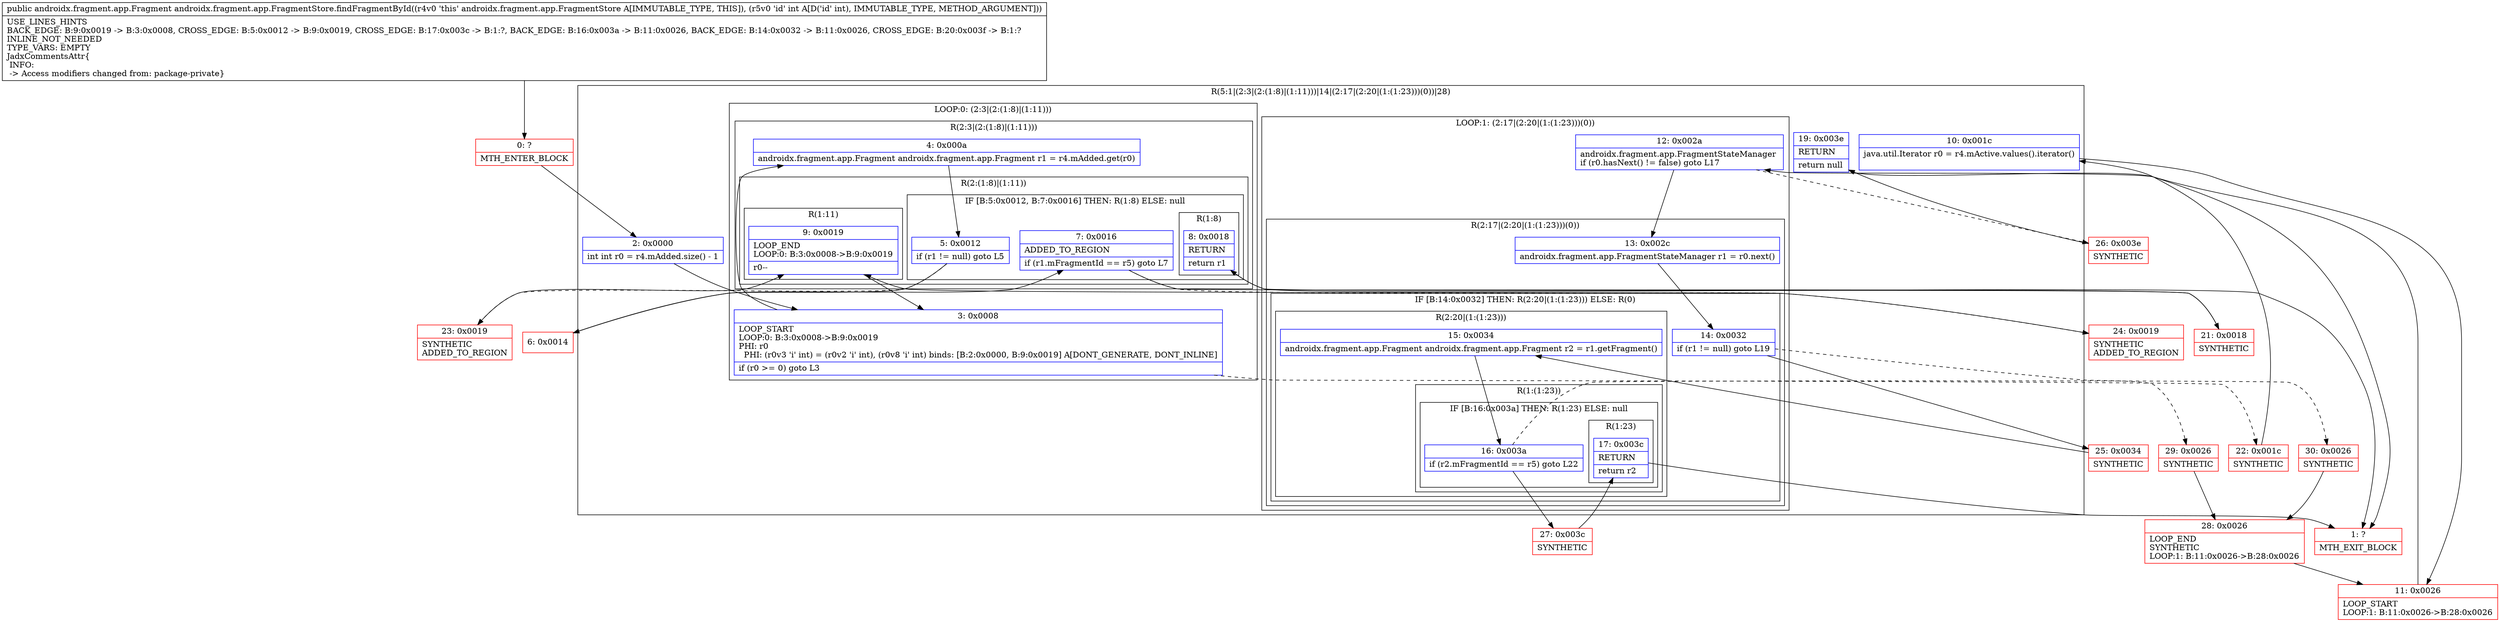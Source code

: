 digraph "CFG forandroidx.fragment.app.FragmentStore.findFragmentById(I)Landroidx\/fragment\/app\/Fragment;" {
subgraph cluster_Region_2038752710 {
label = "R(5:1|(2:3|(2:(1:8)|(1:11)))|14|(2:17|(2:20|(1:(1:23)))(0))|28)";
node [shape=record,color=blue];
Node_2 [shape=record,label="{2\:\ 0x0000|int int r0 = r4.mAdded.size() \- 1\l}"];
subgraph cluster_LoopRegion_1634886928 {
label = "LOOP:0: (2:3|(2:(1:8)|(1:11)))";
node [shape=record,color=blue];
Node_3 [shape=record,label="{3\:\ 0x0008|LOOP_START\lLOOP:0: B:3:0x0008\-\>B:9:0x0019\lPHI: r0 \l  PHI: (r0v3 'i' int) = (r0v2 'i' int), (r0v8 'i' int) binds: [B:2:0x0000, B:9:0x0019] A[DONT_GENERATE, DONT_INLINE]\l|if (r0 \>= 0) goto L3\l}"];
subgraph cluster_Region_1476639654 {
label = "R(2:3|(2:(1:8)|(1:11)))";
node [shape=record,color=blue];
Node_4 [shape=record,label="{4\:\ 0x000a|androidx.fragment.app.Fragment androidx.fragment.app.Fragment r1 = r4.mAdded.get(r0)\l}"];
subgraph cluster_Region_842302385 {
label = "R(2:(1:8)|(1:11))";
node [shape=record,color=blue];
subgraph cluster_IfRegion_181832390 {
label = "IF [B:5:0x0012, B:7:0x0016] THEN: R(1:8) ELSE: null";
node [shape=record,color=blue];
Node_5 [shape=record,label="{5\:\ 0x0012|if (r1 != null) goto L5\l}"];
Node_7 [shape=record,label="{7\:\ 0x0016|ADDED_TO_REGION\l|if (r1.mFragmentId == r5) goto L7\l}"];
subgraph cluster_Region_853833310 {
label = "R(1:8)";
node [shape=record,color=blue];
Node_8 [shape=record,label="{8\:\ 0x0018|RETURN\l|return r1\l}"];
}
}
subgraph cluster_Region_312816022 {
label = "R(1:11)";
node [shape=record,color=blue];
Node_9 [shape=record,label="{9\:\ 0x0019|LOOP_END\lLOOP:0: B:3:0x0008\-\>B:9:0x0019\l|r0\-\-\l}"];
}
}
}
}
Node_10 [shape=record,label="{10\:\ 0x001c|java.util.Iterator r0 = r4.mActive.values().iterator()\l\l}"];
subgraph cluster_LoopRegion_1505555846 {
label = "LOOP:1: (2:17|(2:20|(1:(1:23)))(0))";
node [shape=record,color=blue];
Node_12 [shape=record,label="{12\:\ 0x002a|androidx.fragment.app.FragmentStateManager \lif (r0.hasNext() != false) goto L17\l}"];
subgraph cluster_Region_82203566 {
label = "R(2:17|(2:20|(1:(1:23)))(0))";
node [shape=record,color=blue];
Node_13 [shape=record,label="{13\:\ 0x002c|androidx.fragment.app.FragmentStateManager r1 = r0.next()\l}"];
subgraph cluster_IfRegion_437862447 {
label = "IF [B:14:0x0032] THEN: R(2:20|(1:(1:23))) ELSE: R(0)";
node [shape=record,color=blue];
Node_14 [shape=record,label="{14\:\ 0x0032|if (r1 != null) goto L19\l}"];
subgraph cluster_Region_108519349 {
label = "R(2:20|(1:(1:23)))";
node [shape=record,color=blue];
Node_15 [shape=record,label="{15\:\ 0x0034|androidx.fragment.app.Fragment androidx.fragment.app.Fragment r2 = r1.getFragment()\l}"];
subgraph cluster_Region_212234710 {
label = "R(1:(1:23))";
node [shape=record,color=blue];
subgraph cluster_IfRegion_1952407694 {
label = "IF [B:16:0x003a] THEN: R(1:23) ELSE: null";
node [shape=record,color=blue];
Node_16 [shape=record,label="{16\:\ 0x003a|if (r2.mFragmentId == r5) goto L22\l}"];
subgraph cluster_Region_1338885650 {
label = "R(1:23)";
node [shape=record,color=blue];
Node_17 [shape=record,label="{17\:\ 0x003c|RETURN\l|return r2\l}"];
}
}
}
}
subgraph cluster_Region_839427329 {
label = "R(0)";
node [shape=record,color=blue];
}
}
}
}
Node_19 [shape=record,label="{19\:\ 0x003e|RETURN\l|return null\l}"];
}
Node_0 [shape=record,color=red,label="{0\:\ ?|MTH_ENTER_BLOCK\l}"];
Node_6 [shape=record,color=red,label="{6\:\ 0x0014}"];
Node_21 [shape=record,color=red,label="{21\:\ 0x0018|SYNTHETIC\l}"];
Node_1 [shape=record,color=red,label="{1\:\ ?|MTH_EXIT_BLOCK\l}"];
Node_24 [shape=record,color=red,label="{24\:\ 0x0019|SYNTHETIC\lADDED_TO_REGION\l}"];
Node_23 [shape=record,color=red,label="{23\:\ 0x0019|SYNTHETIC\lADDED_TO_REGION\l}"];
Node_22 [shape=record,color=red,label="{22\:\ 0x001c|SYNTHETIC\l}"];
Node_11 [shape=record,color=red,label="{11\:\ 0x0026|LOOP_START\lLOOP:1: B:11:0x0026\-\>B:28:0x0026\l}"];
Node_25 [shape=record,color=red,label="{25\:\ 0x0034|SYNTHETIC\l}"];
Node_27 [shape=record,color=red,label="{27\:\ 0x003c|SYNTHETIC\l}"];
Node_30 [shape=record,color=red,label="{30\:\ 0x0026|SYNTHETIC\l}"];
Node_28 [shape=record,color=red,label="{28\:\ 0x0026|LOOP_END\lSYNTHETIC\lLOOP:1: B:11:0x0026\-\>B:28:0x0026\l}"];
Node_29 [shape=record,color=red,label="{29\:\ 0x0026|SYNTHETIC\l}"];
Node_26 [shape=record,color=red,label="{26\:\ 0x003e|SYNTHETIC\l}"];
MethodNode[shape=record,label="{public androidx.fragment.app.Fragment androidx.fragment.app.FragmentStore.findFragmentById((r4v0 'this' androidx.fragment.app.FragmentStore A[IMMUTABLE_TYPE, THIS]), (r5v0 'id' int A[D('id' int), IMMUTABLE_TYPE, METHOD_ARGUMENT]))  | USE_LINES_HINTS\lBACK_EDGE: B:9:0x0019 \-\> B:3:0x0008, CROSS_EDGE: B:5:0x0012 \-\> B:9:0x0019, CROSS_EDGE: B:17:0x003c \-\> B:1:?, BACK_EDGE: B:16:0x003a \-\> B:11:0x0026, BACK_EDGE: B:14:0x0032 \-\> B:11:0x0026, CROSS_EDGE: B:20:0x003f \-\> B:1:?\lINLINE_NOT_NEEDED\lTYPE_VARS: EMPTY\lJadxCommentsAttr\{\l INFO: \l \-\> Access modifiers changed from: package\-private\}\l}"];
MethodNode -> Node_0;Node_2 -> Node_3;
Node_3 -> Node_4;
Node_3 -> Node_22[style=dashed];
Node_4 -> Node_5;
Node_5 -> Node_6;
Node_5 -> Node_23[style=dashed];
Node_7 -> Node_21;
Node_7 -> Node_24[style=dashed];
Node_8 -> Node_1;
Node_9 -> Node_3;
Node_10 -> Node_11;
Node_12 -> Node_13;
Node_12 -> Node_26[style=dashed];
Node_13 -> Node_14;
Node_14 -> Node_25;
Node_14 -> Node_29[style=dashed];
Node_15 -> Node_16;
Node_16 -> Node_27;
Node_16 -> Node_30[style=dashed];
Node_17 -> Node_1;
Node_19 -> Node_1;
Node_0 -> Node_2;
Node_6 -> Node_7;
Node_21 -> Node_8;
Node_24 -> Node_9;
Node_23 -> Node_9;
Node_22 -> Node_10;
Node_11 -> Node_12;
Node_25 -> Node_15;
Node_27 -> Node_17;
Node_30 -> Node_28;
Node_28 -> Node_11;
Node_29 -> Node_28;
Node_26 -> Node_19;
}

